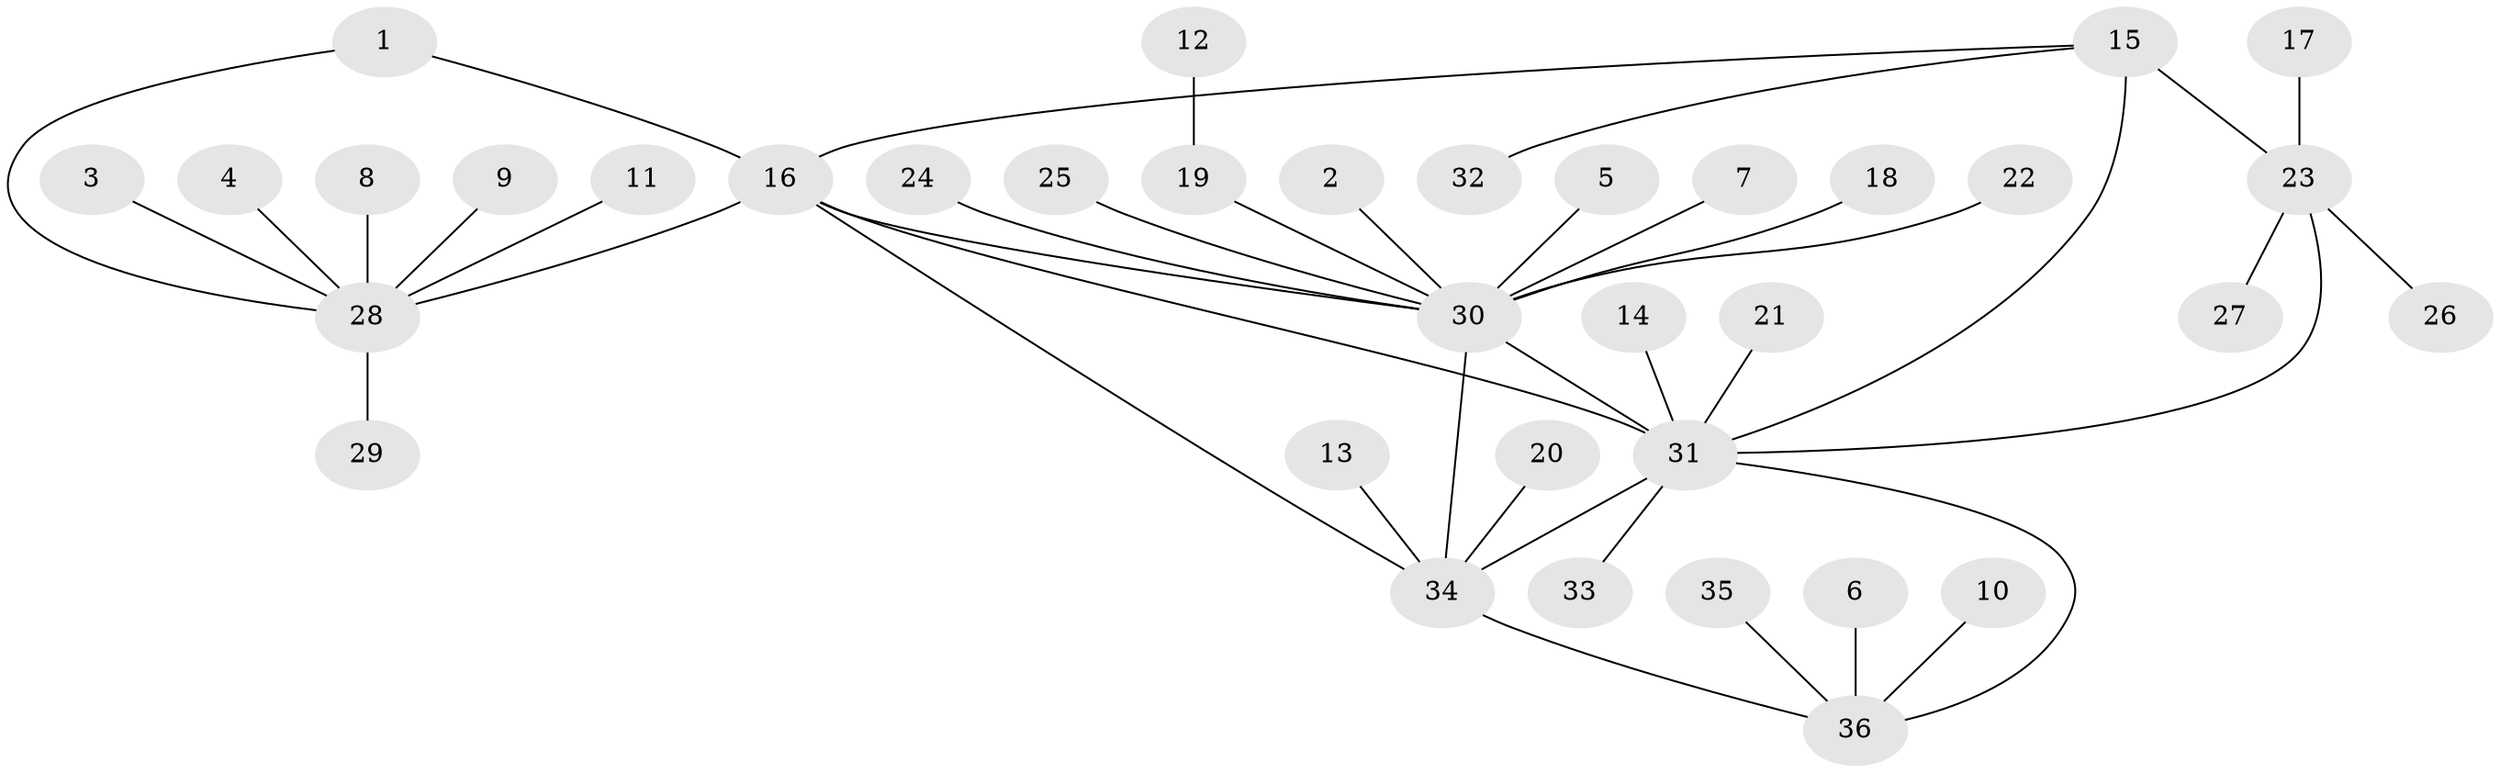 // original degree distribution, {10: 0.027777777777777776, 6: 0.013888888888888888, 4: 0.027777777777777776, 8: 0.041666666666666664, 2: 0.1388888888888889, 5: 0.013888888888888888, 7: 0.041666666666666664, 9: 0.013888888888888888, 1: 0.625, 3: 0.05555555555555555}
// Generated by graph-tools (version 1.1) at 2025/50/03/09/25 03:50:39]
// undirected, 36 vertices, 42 edges
graph export_dot {
graph [start="1"]
  node [color=gray90,style=filled];
  1;
  2;
  3;
  4;
  5;
  6;
  7;
  8;
  9;
  10;
  11;
  12;
  13;
  14;
  15;
  16;
  17;
  18;
  19;
  20;
  21;
  22;
  23;
  24;
  25;
  26;
  27;
  28;
  29;
  30;
  31;
  32;
  33;
  34;
  35;
  36;
  1 -- 16 [weight=1.0];
  1 -- 28 [weight=1.0];
  2 -- 30 [weight=1.0];
  3 -- 28 [weight=1.0];
  4 -- 28 [weight=1.0];
  5 -- 30 [weight=1.0];
  6 -- 36 [weight=1.0];
  7 -- 30 [weight=1.0];
  8 -- 28 [weight=1.0];
  9 -- 28 [weight=1.0];
  10 -- 36 [weight=1.0];
  11 -- 28 [weight=1.0];
  12 -- 19 [weight=1.0];
  13 -- 34 [weight=1.0];
  14 -- 31 [weight=1.0];
  15 -- 16 [weight=1.0];
  15 -- 23 [weight=1.0];
  15 -- 31 [weight=2.0];
  15 -- 32 [weight=1.0];
  16 -- 28 [weight=1.0];
  16 -- 30 [weight=1.0];
  16 -- 31 [weight=1.0];
  16 -- 34 [weight=1.0];
  17 -- 23 [weight=1.0];
  18 -- 30 [weight=1.0];
  19 -- 30 [weight=1.0];
  20 -- 34 [weight=1.0];
  21 -- 31 [weight=1.0];
  22 -- 30 [weight=1.0];
  23 -- 26 [weight=1.0];
  23 -- 27 [weight=1.0];
  23 -- 31 [weight=1.0];
  24 -- 30 [weight=1.0];
  25 -- 30 [weight=1.0];
  28 -- 29 [weight=1.0];
  30 -- 31 [weight=2.0];
  30 -- 34 [weight=1.0];
  31 -- 33 [weight=2.0];
  31 -- 34 [weight=1.0];
  31 -- 36 [weight=2.0];
  34 -- 36 [weight=2.0];
  35 -- 36 [weight=1.0];
}
